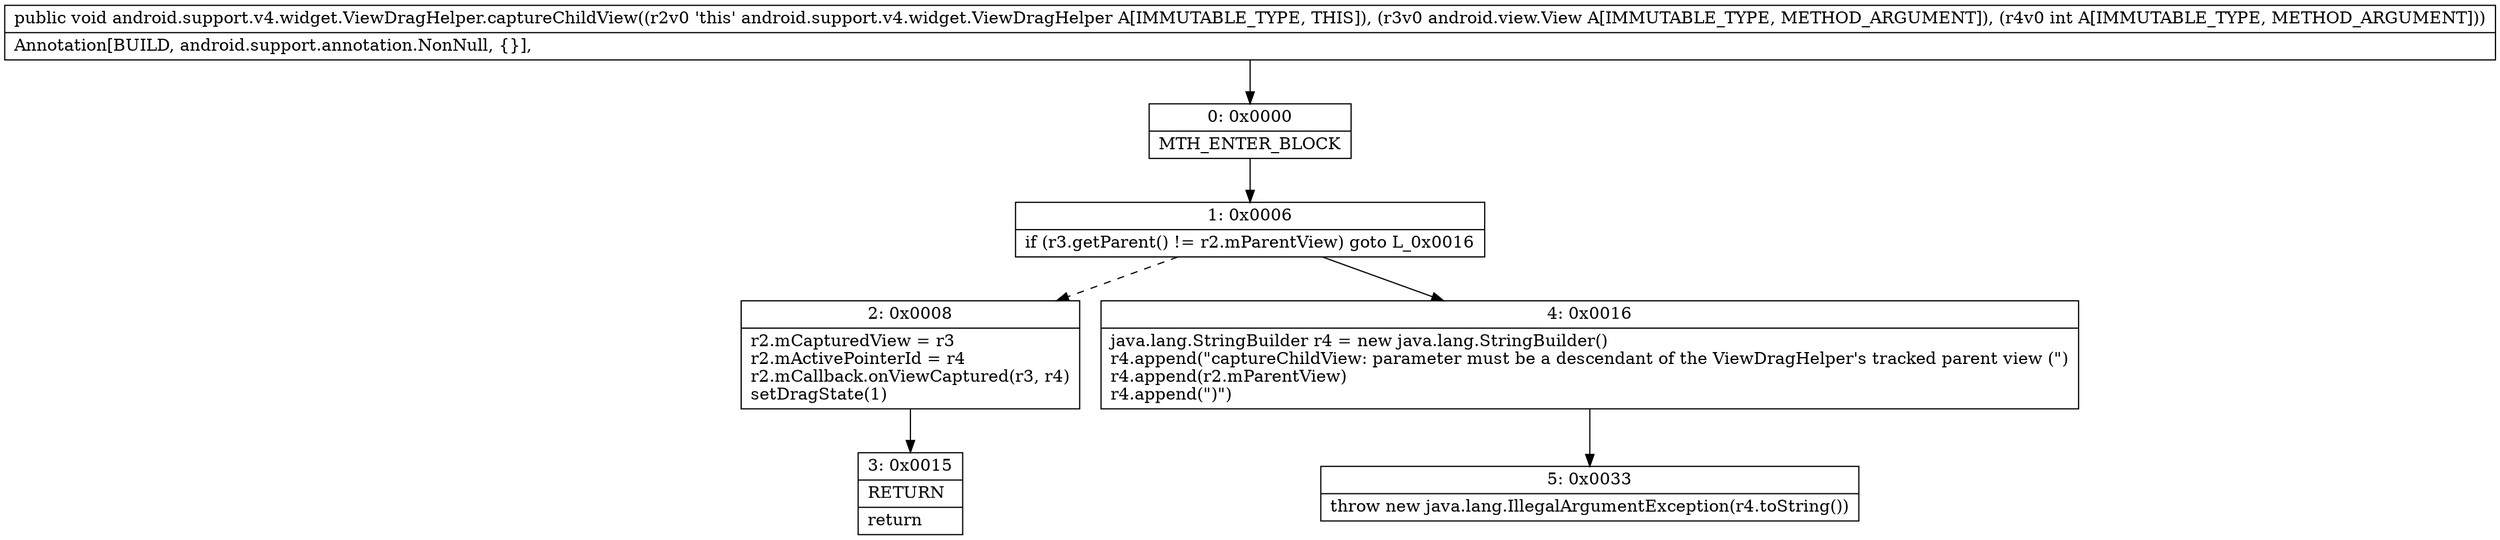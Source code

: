 digraph "CFG forandroid.support.v4.widget.ViewDragHelper.captureChildView(Landroid\/view\/View;I)V" {
Node_0 [shape=record,label="{0\:\ 0x0000|MTH_ENTER_BLOCK\l}"];
Node_1 [shape=record,label="{1\:\ 0x0006|if (r3.getParent() != r2.mParentView) goto L_0x0016\l}"];
Node_2 [shape=record,label="{2\:\ 0x0008|r2.mCapturedView = r3\lr2.mActivePointerId = r4\lr2.mCallback.onViewCaptured(r3, r4)\lsetDragState(1)\l}"];
Node_3 [shape=record,label="{3\:\ 0x0015|RETURN\l|return\l}"];
Node_4 [shape=record,label="{4\:\ 0x0016|java.lang.StringBuilder r4 = new java.lang.StringBuilder()\lr4.append(\"captureChildView: parameter must be a descendant of the ViewDragHelper's tracked parent view (\")\lr4.append(r2.mParentView)\lr4.append(\")\")\l}"];
Node_5 [shape=record,label="{5\:\ 0x0033|throw new java.lang.IllegalArgumentException(r4.toString())\l}"];
MethodNode[shape=record,label="{public void android.support.v4.widget.ViewDragHelper.captureChildView((r2v0 'this' android.support.v4.widget.ViewDragHelper A[IMMUTABLE_TYPE, THIS]), (r3v0 android.view.View A[IMMUTABLE_TYPE, METHOD_ARGUMENT]), (r4v0 int A[IMMUTABLE_TYPE, METHOD_ARGUMENT]))  | Annotation[BUILD, android.support.annotation.NonNull, \{\}], \l}"];
MethodNode -> Node_0;
Node_0 -> Node_1;
Node_1 -> Node_2[style=dashed];
Node_1 -> Node_4;
Node_2 -> Node_3;
Node_4 -> Node_5;
}

